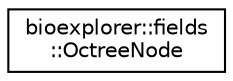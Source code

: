 digraph "Graphical Class Hierarchy"
{
 // LATEX_PDF_SIZE
  edge [fontname="Helvetica",fontsize="10",labelfontname="Helvetica",labelfontsize="10"];
  node [fontname="Helvetica",fontsize="10",shape=record];
  rankdir="LR";
  Node0 [label="bioexplorer::fields\l::OctreeNode",height=0.2,width=0.4,color="black", fillcolor="white", style="filled",URL="$d1/d60/classbioexplorer_1_1fields_1_1OctreeNode.html",tooltip="The OctreeNode class implement a spherical node of the Octree acceleration structure used by the Fiel..."];
}
